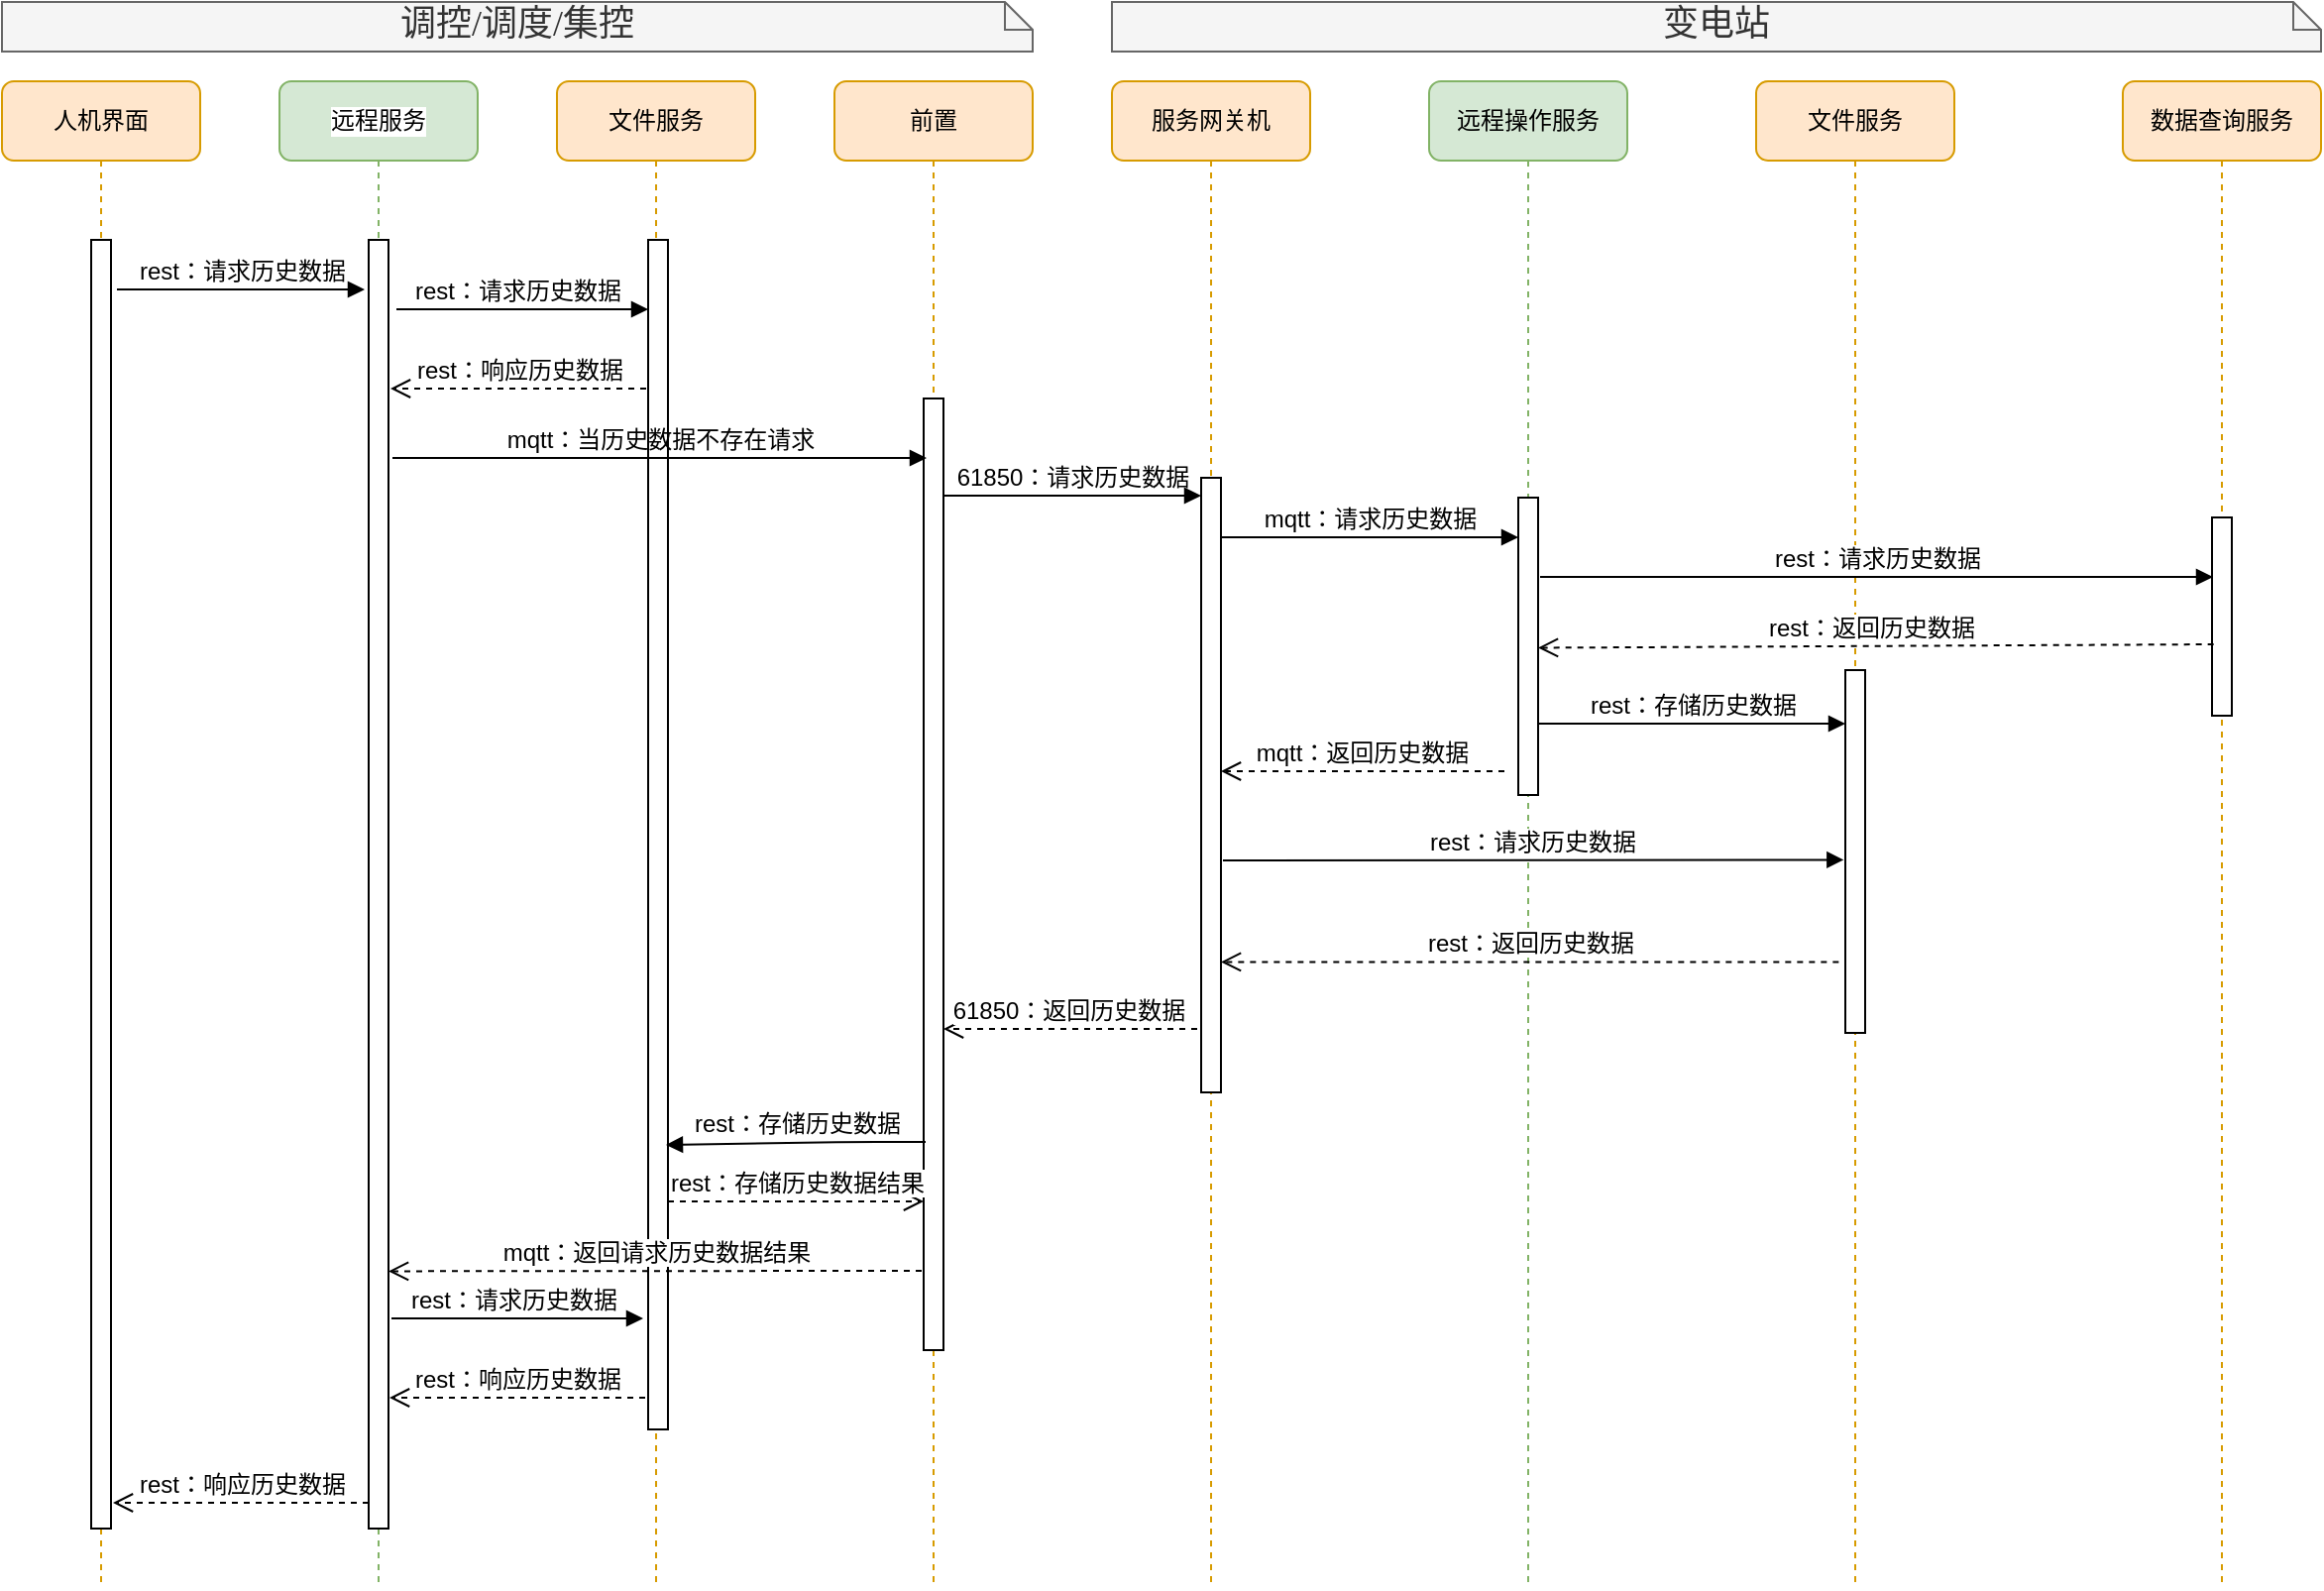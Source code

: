 <mxfile version="14.1.3" type="github" pages="3"><diagram name="历史数据调阅" id="13e1069c-82ec-6db2-03f1-153e76fe0fe0"><mxGraphModel dx="1634" dy="763" grid="0" gridSize="10" guides="1" tooltips="1" connect="1" arrows="1" fold="1" page="1" pageScale="1" pageWidth="1100" pageHeight="850" background="#ffffff" math="0" shadow="0"><root><mxCell id="0"/><mxCell id="1" parent="0"/><mxCell id="7baba1c4bc27f4b0-2" value="远程服务" style="shape=umlLifeline;perimeter=lifelinePerimeter;whiteSpace=wrap;html=1;container=1;collapsible=0;recursiveResize=0;outlineConnect=0;rounded=1;shadow=0;comic=0;labelBackgroundColor=#ffffff;strokeWidth=1;fontFamily=Verdana;fontSize=12;align=center;fillColor=#d5e8d4;strokeColor=#82b366;" parent="1" vertex="1"><mxGeometry x="680" y="60" width="100" height="760" as="geometry"/></mxCell><mxCell id="7baba1c4bc27f4b0-10" value="" style="html=1;points=[];perimeter=orthogonalPerimeter;rounded=0;shadow=0;comic=0;labelBackgroundColor=none;strokeWidth=1;fontFamily=Helvetica;fontSize=12;align=center;" parent="7baba1c4bc27f4b0-2" vertex="1"><mxGeometry x="45" y="80" width="10" height="650" as="geometry"/></mxCell><mxCell id="7baba1c4bc27f4b0-3" value="前置" style="shape=umlLifeline;perimeter=lifelinePerimeter;whiteSpace=wrap;html=1;container=1;collapsible=0;recursiveResize=0;outlineConnect=0;rounded=1;shadow=0;comic=0;labelBackgroundColor=none;strokeWidth=1;fontFamily=Verdana;fontSize=12;align=center;fillColor=#ffe6cc;strokeColor=#d79b00;" parent="1" vertex="1"><mxGeometry x="960" y="60" width="100" height="760" as="geometry"/></mxCell><mxCell id="7baba1c4bc27f4b0-13" value="" style="html=1;points=[];perimeter=orthogonalPerimeter;rounded=0;shadow=0;comic=0;labelBackgroundColor=none;strokeWidth=1;fontFamily=Helvetica;fontSize=12;align=center;" parent="7baba1c4bc27f4b0-3" vertex="1"><mxGeometry x="45" y="160" width="10" height="480" as="geometry"/></mxCell><mxCell id="7baba1c4bc27f4b0-4" value="服务网关机" style="shape=umlLifeline;perimeter=lifelinePerimeter;whiteSpace=wrap;html=1;container=1;collapsible=0;recursiveResize=0;outlineConnect=0;rounded=1;shadow=0;comic=0;labelBackgroundColor=none;strokeWidth=1;fontFamily=Verdana;fontSize=12;align=center;fillColor=#ffe6cc;strokeColor=#d79b00;" parent="1" vertex="1"><mxGeometry x="1100" y="60" width="100" height="760" as="geometry"/></mxCell><mxCell id="7baba1c4bc27f4b0-5" value="远程操作服务" style="shape=umlLifeline;perimeter=lifelinePerimeter;whiteSpace=wrap;html=1;container=1;collapsible=0;recursiveResize=0;outlineConnect=0;rounded=1;shadow=0;comic=0;labelBackgroundColor=none;strokeWidth=1;fontFamily=Verdana;fontSize=12;align=center;fillColor=#d5e8d4;strokeColor=#82b366;" parent="1" vertex="1"><mxGeometry x="1260" y="60" width="100" height="760" as="geometry"/></mxCell><mxCell id="OZsl4u9eeaH9CvWHgr1x-8" value="" style="html=1;points=[];perimeter=orthogonalPerimeter;rounded=0;shadow=0;comic=0;labelBackgroundColor=none;strokeWidth=1;fontFamily=Helvetica;fontSize=12;align=center;" vertex="1" parent="7baba1c4bc27f4b0-5"><mxGeometry x="45" y="210" width="10" height="150" as="geometry"/></mxCell><mxCell id="7baba1c4bc27f4b0-6" value="文件服务" style="shape=umlLifeline;perimeter=lifelinePerimeter;whiteSpace=wrap;html=1;container=1;collapsible=0;recursiveResize=0;outlineConnect=0;rounded=1;shadow=0;comic=0;labelBackgroundColor=none;strokeWidth=1;fontFamily=Verdana;fontSize=12;align=center;fillColor=#ffe6cc;strokeColor=#d79b00;" parent="1" vertex="1"><mxGeometry x="1425" y="60" width="100" height="760" as="geometry"/></mxCell><mxCell id="UsObMnspeFixytgGgT5c-1" value="" style="html=1;points=[];perimeter=orthogonalPerimeter;rounded=0;shadow=0;comic=0;labelBackgroundColor=none;strokeWidth=1;fontFamily=Helvetica;fontSize=12;align=center;" parent="7baba1c4bc27f4b0-6" vertex="1"><mxGeometry x="45" y="297" width="10" height="183" as="geometry"/></mxCell><mxCell id="7baba1c4bc27f4b0-8" value="人机界面" style="shape=umlLifeline;perimeter=lifelinePerimeter;whiteSpace=wrap;html=1;container=1;collapsible=0;recursiveResize=0;outlineConnect=0;rounded=1;shadow=0;comic=0;labelBackgroundColor=none;strokeWidth=1;fontFamily=Verdana;fontSize=12;align=center;fillColor=#ffe6cc;strokeColor=#d79b00;" parent="1" vertex="1"><mxGeometry x="540" y="60" width="100" height="760" as="geometry"/></mxCell><mxCell id="7baba1c4bc27f4b0-9" value="" style="html=1;points=[];perimeter=orthogonalPerimeter;rounded=0;shadow=0;comic=0;labelBackgroundColor=none;strokeWidth=1;fontFamily=Helvetica;fontSize=12;align=center;" parent="7baba1c4bc27f4b0-8" vertex="1"><mxGeometry x="45" y="80" width="10" height="650" as="geometry"/></mxCell><mxCell id="7baba1c4bc27f4b0-16" value="" style="html=1;points=[];perimeter=orthogonalPerimeter;rounded=0;shadow=0;comic=0;labelBackgroundColor=none;strokeWidth=1;fontFamily=Helvetica;fontSize=12;align=center;" parent="1" vertex="1"><mxGeometry x="1145" y="260" width="10" height="310" as="geometry"/></mxCell><mxCell id="7baba1c4bc27f4b0-17" value="61850：请求历史数据" style="html=1;verticalAlign=bottom;endArrow=block;labelBackgroundColor=none;fontFamily=Helvetica;fontSize=12;edgeStyle=elbowEdgeStyle;elbow=vertical;" parent="1" edge="1"><mxGeometry relative="1" as="geometry"><mxPoint x="1015" y="269" as="sourcePoint"/><Array as="points"><mxPoint x="1020" y="269"/></Array><mxPoint x="1145" y="269" as="targetPoint"/></mxGeometry></mxCell><mxCell id="7baba1c4bc27f4b0-11" value="rest：请求历史数据" style="html=1;verticalAlign=bottom;endArrow=block;entryX=0;entryY=0;labelBackgroundColor=none;fontFamily=Helvetica;fontSize=12;edgeStyle=elbowEdgeStyle;elbow=vertical;" parent="1" edge="1"><mxGeometry relative="1" as="geometry"><mxPoint x="598" y="165" as="sourcePoint"/><mxPoint x="723.0" y="165.0" as="targetPoint"/></mxGeometry></mxCell><mxCell id="7baba1c4bc27f4b0-40" value="&lt;div style=&quot;text-align: justify&quot;&gt;&lt;span&gt;&lt;font style=&quot;font-size: 18px&quot;&gt;调控/调度/集控&lt;/font&gt;&lt;/span&gt;&lt;/div&gt;" style="shape=note;whiteSpace=wrap;html=1;size=14;verticalAlign=top;align=center;spacingTop=-6;rounded=0;shadow=0;comic=0;labelBackgroundColor=none;strokeWidth=1;fontFamily=Verdana;fontSize=12;fillColor=#f5f5f5;strokeColor=#666666;fontColor=#333333;" parent="1" vertex="1"><mxGeometry x="540" y="20" width="520" height="25" as="geometry"/></mxCell><mxCell id="7baba1c4bc27f4b0-43" value="&lt;font style=&quot;font-size: 18px&quot;&gt;变电站&lt;/font&gt;" style="shape=note;whiteSpace=wrap;html=1;size=14;verticalAlign=top;align=center;spacingTop=-6;rounded=0;shadow=0;comic=0;labelBackgroundColor=none;strokeWidth=1;fontFamily=Verdana;fontSize=12;fillColor=#f5f5f5;strokeColor=#666666;fontColor=#333333;" parent="1" vertex="1"><mxGeometry x="1100" y="20" width="610" height="25" as="geometry"/></mxCell><mxCell id="UsObMnspeFixytgGgT5c-17" value="mqtt：请求历史数据" style="html=1;verticalAlign=bottom;endArrow=block;fontFamily=Helvetica;fontSize=12;" parent="1" edge="1"><mxGeometry width="80" relative="1" as="geometry"><mxPoint x="1155" y="290" as="sourcePoint"/><mxPoint x="1305" y="290.0" as="targetPoint"/></mxGeometry></mxCell><mxCell id="UsObMnspeFixytgGgT5c-20" value="rest：返回历史数据" style="html=1;verticalAlign=bottom;endArrow=open;dashed=1;endSize=8;fontFamily=Helvetica;exitX=-0.333;exitY=0.881;exitDx=0;exitDy=0;exitPerimeter=0;fontSize=12;" parent="1" edge="1"><mxGeometry relative="1" as="geometry"><mxPoint x="1466.67" y="504.223" as="sourcePoint"/><mxPoint x="1155" y="504.223" as="targetPoint"/></mxGeometry></mxCell><mxCell id="UsObMnspeFixytgGgT5c-24" value="文件服务" style="shape=umlLifeline;perimeter=lifelinePerimeter;whiteSpace=wrap;html=1;container=1;collapsible=0;recursiveResize=0;outlineConnect=0;rounded=1;shadow=0;comic=0;labelBackgroundColor=none;strokeWidth=1;fontFamily=Verdana;fontSize=12;align=center;fillColor=#ffe6cc;strokeColor=#d79b00;" parent="1" vertex="1"><mxGeometry x="820" y="60" width="100" height="760" as="geometry"/></mxCell><mxCell id="UsObMnspeFixytgGgT5c-25" value="" style="html=1;points=[];perimeter=orthogonalPerimeter;rounded=0;shadow=0;comic=0;labelBackgroundColor=none;strokeWidth=1;fontFamily=Helvetica;fontSize=12;align=center;" parent="UsObMnspeFixytgGgT5c-24" vertex="1"><mxGeometry x="46" y="80" width="10" height="600" as="geometry"/></mxCell><mxCell id="UsObMnspeFixytgGgT5c-32" value="rest：存储历史数据" style="html=1;verticalAlign=bottom;endArrow=block;fontFamily=Helvetica;entryX=0.9;entryY=0.287;entryDx=0;entryDy=0;entryPerimeter=0;fontSize=12;" parent="UsObMnspeFixytgGgT5c-24" edge="1"><mxGeometry width="80" relative="1" as="geometry"><mxPoint x="186" y="535" as="sourcePoint"/><mxPoint x="55.0" y="536.48" as="targetPoint"/><Array as="points"><mxPoint x="151" y="535"/></Array></mxGeometry></mxCell><mxCell id="UsObMnspeFixytgGgT5c-33" value="rest：存储历史数据结果" style="html=1;verticalAlign=bottom;endArrow=open;dashed=1;endSize=8;fontFamily=Helvetica;entryX=-0.1;entryY=0.2;entryDx=0;entryDy=0;entryPerimeter=0;fontSize=12;" parent="UsObMnspeFixytgGgT5c-24" edge="1"><mxGeometry relative="1" as="geometry"><mxPoint x="56" y="565" as="sourcePoint"/><mxPoint x="185" y="565" as="targetPoint"/></mxGeometry></mxCell><mxCell id="UsObMnspeFixytgGgT5c-34" value="rest：响应历史数据" style="html=1;verticalAlign=bottom;endArrow=open;dashed=1;endSize=8;fontFamily=Helvetica;entryX=-0.1;entryY=0.2;entryDx=0;entryDy=0;entryPerimeter=0;fontSize=12;" parent="1" edge="1"><mxGeometry relative="1" as="geometry"><mxPoint x="865" y="215" as="sourcePoint"/><mxPoint x="736" y="215" as="targetPoint"/></mxGeometry></mxCell><mxCell id="UsObMnspeFixytgGgT5c-35" value="mqtt：返回请求历史数据结果" style="html=1;verticalAlign=bottom;endArrow=open;dashed=1;endSize=8;fontFamily=Helvetica;exitX=-0.1;exitY=1;exitDx=0;exitDy=0;exitPerimeter=0;entryX=1;entryY=0.81;entryDx=0;entryDy=0;entryPerimeter=0;fontSize=12;" parent="1" edge="1"><mxGeometry relative="1" as="geometry"><mxPoint x="1004" y="660" as="sourcePoint"/><mxPoint x="735" y="660.2" as="targetPoint"/></mxGeometry></mxCell><mxCell id="UsObMnspeFixytgGgT5c-39" value="rest：响应历史数据" style="html=1;verticalAlign=bottom;endArrow=open;dashed=1;endSize=8;fontFamily=Helvetica;entryX=1.1;entryY=0.98;entryDx=0;entryDy=0;entryPerimeter=0;fontSize=12;" parent="1" source="7baba1c4bc27f4b0-10" target="7baba1c4bc27f4b0-9" edge="1"><mxGeometry relative="1" as="geometry"><mxPoint x="700" y="210" as="sourcePoint"/><mxPoint x="620" y="210" as="targetPoint"/></mxGeometry></mxCell><mxCell id="UsObMnspeFixytgGgT5c-26" value="rest：请求历史数据" style="html=1;verticalAlign=bottom;endArrow=block;fontFamily=Helvetica;exitX=1.3;exitY=0.25;exitDx=0;exitDy=0;exitPerimeter=0;fontSize=12;" parent="1" edge="1"><mxGeometry x="-0.039" width="80" relative="1" as="geometry"><mxPoint x="739" y="175" as="sourcePoint"/><mxPoint x="866" y="175" as="targetPoint"/><mxPoint as="offset"/></mxGeometry></mxCell><mxCell id="OZsl4u9eeaH9CvWHgr1x-1" value="数据查询服务" style="shape=umlLifeline;perimeter=lifelinePerimeter;whiteSpace=wrap;html=1;container=1;collapsible=0;recursiveResize=0;outlineConnect=0;rounded=1;shadow=0;comic=0;labelBackgroundColor=none;strokeWidth=1;fontFamily=Verdana;fontSize=12;align=center;fillColor=#ffe6cc;strokeColor=#d79b00;" vertex="1" parent="1"><mxGeometry x="1610" y="60" width="100" height="760" as="geometry"/></mxCell><mxCell id="OZsl4u9eeaH9CvWHgr1x-2" value="" style="html=1;points=[];perimeter=orthogonalPerimeter;rounded=0;shadow=0;comic=0;labelBackgroundColor=none;strokeWidth=1;fontFamily=Helvetica;fontSize=12;align=center;" vertex="1" parent="OZsl4u9eeaH9CvWHgr1x-1"><mxGeometry x="45" y="220" width="10" height="100" as="geometry"/></mxCell><mxCell id="OZsl4u9eeaH9CvWHgr1x-7" value="rest：请求历史数据" style="html=1;verticalAlign=bottom;endArrow=block;fontFamily=Helvetica;fontSize=12;" edge="1" parent="1"><mxGeometry width="80" relative="1" as="geometry"><mxPoint x="1316" y="310" as="sourcePoint"/><mxPoint x="1655.5" y="310" as="targetPoint"/></mxGeometry></mxCell><mxCell id="OZsl4u9eeaH9CvWHgr1x-9" value="rest：返回历史数据" style="html=1;verticalAlign=bottom;endArrow=open;dashed=1;endSize=8;fontFamily=Helvetica;entryX=1;entryY=0.262;entryDx=0;entryDy=0;entryPerimeter=0;exitX=0.083;exitY=0.347;exitDx=0;exitDy=0;exitPerimeter=0;fontSize=12;" edge="1" parent="1"><mxGeometry x="0.016" relative="1" as="geometry"><mxPoint x="1655.83" y="343.99" as="sourcePoint"/><mxPoint x="1315" y="345.74" as="targetPoint"/><mxPoint as="offset"/></mxGeometry></mxCell><mxCell id="OZsl4u9eeaH9CvWHgr1x-11" value="61850：返回历史数据" style="html=1;verticalAlign=bottom;endArrow=open;dashed=1;endSize=8;fontFamily=Helvetica;entryX=1.2;entryY=0.9;entryDx=0;entryDy=0;entryPerimeter=0;fontSize=12;" edge="1" parent="1"><mxGeometry x="0.016" relative="1" as="geometry"><mxPoint x="1143" y="538" as="sourcePoint"/><mxPoint x="1015.0" y="538" as="targetPoint"/><mxPoint as="offset"/></mxGeometry></mxCell><mxCell id="OZsl4u9eeaH9CvWHgr1x-12" value="mqtt：返回历史数据" style="html=1;verticalAlign=bottom;endArrow=open;dashed=1;endSize=8;fontFamily=Helvetica;entryX=1.2;entryY=0.9;entryDx=0;entryDy=0;entryPerimeter=0;fontSize=12;" edge="1" parent="1"><mxGeometry x="0.016" relative="1" as="geometry"><mxPoint x="1298" y="408" as="sourcePoint"/><mxPoint x="1155.0" y="408" as="targetPoint"/><mxPoint as="offset"/></mxGeometry></mxCell><mxCell id="OZsl4u9eeaH9CvWHgr1x-13" value="rest：请求历史数据" style="html=1;verticalAlign=bottom;endArrow=block;fontFamily=Helvetica;entryX=-0.083;entryY=0.512;entryDx=0;entryDy=0;entryPerimeter=0;fontSize=12;" edge="1" parent="1"><mxGeometry width="80" relative="1" as="geometry"><mxPoint x="1156" y="453" as="sourcePoint"/><mxPoint x="1469.17" y="452.696" as="targetPoint"/><mxPoint as="offset"/></mxGeometry></mxCell><mxCell id="OZsl4u9eeaH9CvWHgr1x-16" value="mqtt：当历史数据不存在请求" style="html=1;verticalAlign=bottom;endArrow=block;labelBackgroundColor=none;fontFamily=Helvetica;fontSize=12;edgeStyle=elbowEdgeStyle;elbow=vertical;" edge="1" parent="1"><mxGeometry x="0.003" relative="1" as="geometry"><mxPoint x="737" y="250" as="sourcePoint"/><mxPoint x="1006.5" y="250" as="targetPoint"/><Array as="points"><mxPoint x="917" y="250"/><mxPoint x="757" y="300"/><mxPoint x="747" y="300"/></Array><mxPoint as="offset"/></mxGeometry></mxCell><mxCell id="OZsl4u9eeaH9CvWHgr1x-19" value="rest：请求历史数据" style="html=1;verticalAlign=bottom;endArrow=block;fontFamily=Helvetica;exitX=1.3;exitY=0.25;exitDx=0;exitDy=0;exitPerimeter=0;fontSize=12;" edge="1" parent="1"><mxGeometry x="-0.039" width="80" relative="1" as="geometry"><mxPoint x="736.5" y="684" as="sourcePoint"/><mxPoint x="863.5" y="684" as="targetPoint"/><mxPoint as="offset"/></mxGeometry></mxCell><mxCell id="OZsl4u9eeaH9CvWHgr1x-20" value="rest：响应历史数据" style="html=1;verticalAlign=bottom;endArrow=open;dashed=1;endSize=8;fontFamily=Helvetica;entryX=-0.1;entryY=0.2;entryDx=0;entryDy=0;entryPerimeter=0;fontSize=12;" edge="1" parent="1"><mxGeometry x="0.008" relative="1" as="geometry"><mxPoint x="864.5" y="724.0" as="sourcePoint"/><mxPoint x="735.5" y="724.0" as="targetPoint"/><mxPoint as="offset"/></mxGeometry></mxCell><mxCell id="OZsl4u9eeaH9CvWHgr1x-21" value="rest：存储历史数据" style="html=1;verticalAlign=bottom;endArrow=block;fontFamily=Helvetica;fontSize=12;" edge="1" parent="1"><mxGeometry width="80" relative="1" as="geometry"><mxPoint x="1315" y="384" as="sourcePoint"/><mxPoint x="1470" y="384.0" as="targetPoint"/></mxGeometry></mxCell></root></mxGraphModel></diagram><diagram id="lMLiHJ14xjBYSUhT6wy1" name="实时数据调阅"><mxGraphModel dx="1634" dy="763" grid="0" gridSize="10" guides="1" tooltips="1" connect="1" arrows="1" fold="1" page="1" pageScale="1" pageWidth="827" pageHeight="1169" math="0" shadow="0"><root><mxCell id="qg0TJCGyIy5hIfoVMsbQ-0"/><mxCell id="qg0TJCGyIy5hIfoVMsbQ-1" parent="qg0TJCGyIy5hIfoVMsbQ-0"/><mxCell id="XKAqjFH1zuQYebgFYhON-0" value="远程服务" style="shape=umlLifeline;perimeter=lifelinePerimeter;whiteSpace=wrap;html=1;container=1;collapsible=0;recursiveResize=0;outlineConnect=0;rounded=1;shadow=0;comic=0;labelBackgroundColor=#ffffff;strokeWidth=1;fontFamily=Verdana;fontSize=12;align=center;fillColor=#d5e8d4;strokeColor=#82b366;" vertex="1" parent="qg0TJCGyIy5hIfoVMsbQ-1"><mxGeometry x="510" y="225" width="100" height="760" as="geometry"/></mxCell><mxCell id="XKAqjFH1zuQYebgFYhON-1" value="" style="html=1;points=[];perimeter=orthogonalPerimeter;rounded=0;shadow=0;comic=0;labelBackgroundColor=none;strokeWidth=1;fontFamily=Verdana;fontSize=12;align=center;" vertex="1" parent="XKAqjFH1zuQYebgFYhON-0"><mxGeometry x="45" y="90" width="10" height="520" as="geometry"/></mxCell><mxCell id="XKAqjFH1zuQYebgFYhON-2" value="前置" style="shape=umlLifeline;perimeter=lifelinePerimeter;whiteSpace=wrap;html=1;container=1;collapsible=0;recursiveResize=0;outlineConnect=0;rounded=1;shadow=0;comic=0;labelBackgroundColor=none;strokeWidth=1;fontFamily=Verdana;fontSize=12;align=center;fillColor=#ffe6cc;strokeColor=#d79b00;" vertex="1" parent="qg0TJCGyIy5hIfoVMsbQ-1"><mxGeometry x="660" y="225" width="100" height="760" as="geometry"/></mxCell><mxCell id="XKAqjFH1zuQYebgFYhON-3" value="" style="html=1;points=[];perimeter=orthogonalPerimeter;rounded=0;shadow=0;comic=0;labelBackgroundColor=none;strokeWidth=1;fontFamily=Helvetica;fontSize=12;align=center;" vertex="1" parent="XKAqjFH1zuQYebgFYhON-2"><mxGeometry x="45" y="100" width="10" height="450" as="geometry"/></mxCell><mxCell id="XKAqjFH1zuQYebgFYhON-4" value="服务网关机" style="shape=umlLifeline;perimeter=lifelinePerimeter;whiteSpace=wrap;html=1;container=1;collapsible=0;recursiveResize=0;outlineConnect=0;rounded=1;shadow=0;comic=0;labelBackgroundColor=none;strokeWidth=1;fontFamily=Verdana;fontSize=12;align=center;fillColor=#ffe6cc;strokeColor=#d79b00;" vertex="1" parent="qg0TJCGyIy5hIfoVMsbQ-1"><mxGeometry x="930" y="225" width="100" height="760" as="geometry"/></mxCell><mxCell id="XKAqjFH1zuQYebgFYhON-5" value="远程操作服务" style="shape=umlLifeline;perimeter=lifelinePerimeter;whiteSpace=wrap;html=1;container=1;collapsible=0;recursiveResize=0;outlineConnect=0;rounded=1;shadow=0;comic=0;labelBackgroundColor=none;strokeWidth=1;fontFamily=Verdana;fontSize=12;align=center;fillColor=#d5e8d4;strokeColor=#82b366;" vertex="1" parent="qg0TJCGyIy5hIfoVMsbQ-1"><mxGeometry x="1080" y="225" width="100" height="760" as="geometry"/></mxCell><mxCell id="XKAqjFH1zuQYebgFYhON-6" value="" style="html=1;points=[];perimeter=orthogonalPerimeter;rounded=0;shadow=0;comic=0;labelBackgroundColor=none;strokeWidth=1;fontFamily=Helvetica;fontSize=12;align=center;" vertex="1" parent="XKAqjFH1zuQYebgFYhON-5"><mxGeometry x="45" y="195" width="10" height="180" as="geometry"/></mxCell><mxCell id="XKAqjFH1zuQYebgFYhON-9" value="人机界面" style="shape=umlLifeline;perimeter=lifelinePerimeter;whiteSpace=wrap;html=1;container=1;collapsible=0;recursiveResize=0;outlineConnect=0;rounded=1;shadow=0;comic=0;labelBackgroundColor=none;strokeWidth=1;fontFamily=Verdana;fontSize=12;align=center;fillColor=#ffe6cc;strokeColor=#d79b00;" vertex="1" parent="qg0TJCGyIy5hIfoVMsbQ-1"><mxGeometry x="370" y="225" width="100" height="760" as="geometry"/></mxCell><mxCell id="XKAqjFH1zuQYebgFYhON-10" value="" style="html=1;points=[];perimeter=orthogonalPerimeter;rounded=0;shadow=0;comic=0;labelBackgroundColor=none;strokeWidth=1;fontFamily=Verdana;fontSize=12;align=center;" vertex="1" parent="XKAqjFH1zuQYebgFYhON-9"><mxGeometry x="45" y="80" width="10" height="560" as="geometry"/></mxCell><mxCell id="XKAqjFH1zuQYebgFYhON-11" value="" style="html=1;points=[];perimeter=orthogonalPerimeter;rounded=0;shadow=0;comic=0;labelBackgroundColor=none;strokeWidth=1;fontFamily=Helvetica;fontSize=12;align=center;" vertex="1" parent="qg0TJCGyIy5hIfoVMsbQ-1"><mxGeometry x="975" y="395" width="10" height="270" as="geometry"/></mxCell><mxCell id="XKAqjFH1zuQYebgFYhON-12" value="61850：请求实时数据" style="html=1;verticalAlign=bottom;endArrow=block;labelBackgroundColor=none;fontFamily=Helvetica;fontSize=12;edgeStyle=elbowEdgeStyle;elbow=vertical;" edge="1" parent="qg0TJCGyIy5hIfoVMsbQ-1"><mxGeometry x="0.35" relative="1" as="geometry"><mxPoint x="845" y="434" as="sourcePoint"/><Array as="points"><mxPoint x="710" y="434"/></Array><mxPoint x="975" y="434" as="targetPoint"/><mxPoint as="offset"/></mxGeometry></mxCell><mxCell id="XKAqjFH1zuQYebgFYhON-13" value="rest：请求实时数据" style="html=1;verticalAlign=bottom;endArrow=block;entryX=0;entryY=0;labelBackgroundColor=none;fontFamily=Helvetica;fontSize=12;edgeStyle=elbowEdgeStyle;elbow=vertical;" edge="1" parent="qg0TJCGyIy5hIfoVMsbQ-1"><mxGeometry relative="1" as="geometry"><mxPoint x="428" y="356" as="sourcePoint"/><mxPoint x="553.0" y="356.0" as="targetPoint"/></mxGeometry></mxCell><mxCell id="XKAqjFH1zuQYebgFYhON-14" value="&lt;div style=&quot;text-align: justify&quot;&gt;&lt;span&gt;&lt;font style=&quot;font-size: 18px&quot;&gt;调控/调度/集控&lt;/font&gt;&lt;/span&gt;&lt;/div&gt;" style="shape=note;whiteSpace=wrap;html=1;size=14;verticalAlign=top;align=center;spacingTop=-6;rounded=0;shadow=0;comic=0;labelBackgroundColor=none;strokeWidth=1;fontFamily=Verdana;fontSize=12;fillColor=#f5f5f5;strokeColor=#666666;fontColor=#333333;" vertex="1" parent="qg0TJCGyIy5hIfoVMsbQ-1"><mxGeometry x="370" y="185" width="390" height="25" as="geometry"/></mxCell><mxCell id="XKAqjFH1zuQYebgFYhON-15" value="&lt;font style=&quot;font-size: 18px&quot;&gt;变电站&lt;/font&gt;" style="shape=note;whiteSpace=wrap;html=1;size=14;verticalAlign=top;align=center;spacingTop=-6;rounded=0;shadow=0;comic=0;labelBackgroundColor=none;strokeWidth=1;fontFamily=Verdana;fontSize=12;fillColor=#f5f5f5;strokeColor=#666666;fontColor=#333333;" vertex="1" parent="qg0TJCGyIy5hIfoVMsbQ-1"><mxGeometry x="930" y="185" width="400" height="25" as="geometry"/></mxCell><mxCell id="XKAqjFH1zuQYebgFYhON-16" value="mqtt：请求实时数据" style="html=1;verticalAlign=bottom;endArrow=block;fontFamily=Helvetica;fontSize=12;" edge="1" parent="qg0TJCGyIy5hIfoVMsbQ-1"><mxGeometry width="80" relative="1" as="geometry"><mxPoint x="985" y="455" as="sourcePoint"/><mxPoint x="1120" y="455" as="targetPoint"/></mxGeometry></mxCell><mxCell id="XKAqjFH1zuQYebgFYhON-23" value="mqtt：返回实时数据" style="html=1;verticalAlign=bottom;endArrow=open;dashed=1;endSize=8;fontFamily=Helvetica;entryX=1;entryY=0.81;entryDx=0;entryDy=0;entryPerimeter=0;fontSize=12;" edge="1" parent="qg0TJCGyIy5hIfoVMsbQ-1"><mxGeometry relative="1" as="geometry"><mxPoint x="700" y="627" as="sourcePoint"/><mxPoint x="565" y="627.2" as="targetPoint"/></mxGeometry></mxCell><mxCell id="XKAqjFH1zuQYebgFYhON-24" value="rest：响应实时数据" style="html=1;verticalAlign=bottom;endArrow=open;dashed=1;endSize=8;fontFamily=Helvetica;fontSize=12;" edge="1" parent="qg0TJCGyIy5hIfoVMsbQ-1"><mxGeometry relative="1" as="geometry"><mxPoint x="555" y="653" as="sourcePoint"/><mxPoint x="430" y="653" as="targetPoint"/></mxGeometry></mxCell><mxCell id="XKAqjFH1zuQYebgFYhON-26" value="数据查询服务" style="shape=umlLifeline;perimeter=lifelinePerimeter;whiteSpace=wrap;html=1;container=1;collapsible=0;recursiveResize=0;outlineConnect=0;rounded=1;shadow=0;comic=0;labelBackgroundColor=none;strokeWidth=1;fontFamily=Verdana;fontSize=12;align=center;fillColor=#ffe6cc;strokeColor=#d79b00;" vertex="1" parent="qg0TJCGyIy5hIfoVMsbQ-1"><mxGeometry x="1230" y="225" width="100" height="760" as="geometry"/></mxCell><mxCell id="XKAqjFH1zuQYebgFYhON-27" value="" style="html=1;points=[];perimeter=orthogonalPerimeter;rounded=0;shadow=0;comic=0;labelBackgroundColor=none;strokeWidth=1;fontFamily=Helvetica;fontSize=12;align=center;" vertex="1" parent="XKAqjFH1zuQYebgFYhON-26"><mxGeometry x="45" y="230" width="10" height="110" as="geometry"/></mxCell><mxCell id="XKAqjFH1zuQYebgFYhON-28" value="rest：请求实时数据" style="html=1;verticalAlign=bottom;endArrow=block;fontFamily=Helvetica;fontSize=12;" edge="1" parent="qg0TJCGyIy5hIfoVMsbQ-1"><mxGeometry width="80" relative="1" as="geometry"><mxPoint x="1140" y="475" as="sourcePoint"/><mxPoint x="1270" y="475" as="targetPoint"/></mxGeometry></mxCell><mxCell id="XKAqjFH1zuQYebgFYhON-29" value="rest：返回实时数据" style="html=1;verticalAlign=bottom;endArrow=open;dashed=1;endSize=8;fontFamily=Helvetica;entryX=1;entryY=0.262;entryDx=0;entryDy=0;entryPerimeter=0;fontSize=12;" edge="1" parent="qg0TJCGyIy5hIfoVMsbQ-1"><mxGeometry x="0.016" relative="1" as="geometry"><mxPoint x="1270" y="547" as="sourcePoint"/><mxPoint x="1140" y="546.75" as="targetPoint"/><mxPoint as="offset"/></mxGeometry></mxCell><mxCell id="XKAqjFH1zuQYebgFYhON-30" value="61850：返回实时数据" style="html=1;verticalAlign=bottom;endArrow=open;dashed=1;endSize=8;fontFamily=Helvetica;fontSize=12;" edge="1" parent="qg0TJCGyIy5hIfoVMsbQ-1"><mxGeometry x="0.016" relative="1" as="geometry"><mxPoint x="973" y="601" as="sourcePoint"/><mxPoint x="720" y="601" as="targetPoint"/><mxPoint as="offset"/></mxGeometry></mxCell><mxCell id="XKAqjFH1zuQYebgFYhON-31" value="mqtt：返回实时数据" style="html=1;verticalAlign=bottom;endArrow=open;dashed=1;endSize=8;fontFamily=Helvetica;entryX=1.2;entryY=0.9;entryDx=0;entryDy=0;entryPerimeter=0;fontSize=12;" edge="1" parent="qg0TJCGyIy5hIfoVMsbQ-1"><mxGeometry x="0.016" relative="1" as="geometry"><mxPoint x="1120" y="573" as="sourcePoint"/><mxPoint x="985" y="573" as="targetPoint"/><mxPoint as="offset"/></mxGeometry></mxCell><mxCell id="XKAqjFH1zuQYebgFYhON-33" value="mqtt：请求实时数据" style="html=1;verticalAlign=bottom;endArrow=block;labelBackgroundColor=none;fontFamily=Helvetica;fontSize=12;edgeStyle=elbowEdgeStyle;elbow=vertical;" edge="1" parent="qg0TJCGyIy5hIfoVMsbQ-1"><mxGeometry x="0.003" relative="1" as="geometry"><mxPoint x="565" y="405" as="sourcePoint"/><mxPoint x="705" y="405" as="targetPoint"/><Array as="points"><mxPoint x="625" y="405"/><mxPoint x="465" y="455"/><mxPoint x="455" y="455"/></Array><mxPoint as="offset"/></mxGeometry></mxCell></root></mxGraphModel></diagram><diagram id="9J9Df5OVKFYTZpi1uOK0" name="文件调阅"><mxGraphModel dx="1634" dy="763" grid="0" gridSize="10" guides="1" tooltips="1" connect="1" arrows="1" fold="1" page="1" pageScale="1" pageWidth="827" pageHeight="1169" math="0" shadow="0"><root><mxCell id="tbjyTwk7MNVPmW3UWlRG-0"/><mxCell id="tbjyTwk7MNVPmW3UWlRG-1" parent="tbjyTwk7MNVPmW3UWlRG-0"/><mxCell id="VZKnTXv_0KGTMOll4MMl-0" value="远程服务" style="shape=umlLifeline;perimeter=lifelinePerimeter;whiteSpace=wrap;html=1;container=1;collapsible=0;recursiveResize=0;outlineConnect=0;rounded=1;shadow=0;comic=0;labelBackgroundColor=#ffffff;strokeWidth=1;fontFamily=Verdana;fontSize=12;align=center;fillColor=#d5e8d4;strokeColor=#82b366;" vertex="1" parent="tbjyTwk7MNVPmW3UWlRG-1"><mxGeometry x="730" y="200" width="100" height="760" as="geometry"/></mxCell><mxCell id="VZKnTXv_0KGTMOll4MMl-1" value="" style="html=1;points=[];perimeter=orthogonalPerimeter;rounded=0;shadow=0;comic=0;labelBackgroundColor=none;strokeWidth=1;fontFamily=Helvetica;fontSize=12;align=center;" vertex="1" parent="VZKnTXv_0KGTMOll4MMl-0"><mxGeometry x="45" y="80" width="10" height="650" as="geometry"/></mxCell><mxCell id="VZKnTXv_0KGTMOll4MMl-2" value="前置" style="shape=umlLifeline;perimeter=lifelinePerimeter;whiteSpace=wrap;html=1;container=1;collapsible=0;recursiveResize=0;outlineConnect=0;rounded=1;shadow=0;comic=0;labelBackgroundColor=none;strokeWidth=1;fontFamily=Verdana;fontSize=12;align=center;fillColor=#ffe6cc;strokeColor=#d79b00;" vertex="1" parent="tbjyTwk7MNVPmW3UWlRG-1"><mxGeometry x="1010" y="200" width="100" height="760" as="geometry"/></mxCell><mxCell id="VZKnTXv_0KGTMOll4MMl-3" value="" style="html=1;points=[];perimeter=orthogonalPerimeter;rounded=0;shadow=0;comic=0;labelBackgroundColor=none;strokeWidth=1;fontFamily=Helvetica;fontSize=12;align=center;" vertex="1" parent="VZKnTXv_0KGTMOll4MMl-2"><mxGeometry x="45" y="160" width="10" height="480" as="geometry"/></mxCell><mxCell id="VZKnTXv_0KGTMOll4MMl-4" value="服务网关机" style="shape=umlLifeline;perimeter=lifelinePerimeter;whiteSpace=wrap;html=1;container=1;collapsible=0;recursiveResize=0;outlineConnect=0;rounded=1;shadow=0;comic=0;labelBackgroundColor=none;strokeWidth=1;fontFamily=Verdana;fontSize=12;align=center;fillColor=#ffe6cc;strokeColor=#d79b00;" vertex="1" parent="tbjyTwk7MNVPmW3UWlRG-1"><mxGeometry x="1150" y="200" width="100" height="760" as="geometry"/></mxCell><mxCell id="VZKnTXv_0KGTMOll4MMl-5" value="远程操作服务" style="shape=umlLifeline;perimeter=lifelinePerimeter;whiteSpace=wrap;html=1;container=1;collapsible=0;recursiveResize=0;outlineConnect=0;rounded=1;shadow=0;comic=0;labelBackgroundColor=none;strokeWidth=1;fontFamily=Verdana;fontSize=12;align=center;fillColor=#d5e8d4;strokeColor=#82b366;" vertex="1" parent="tbjyTwk7MNVPmW3UWlRG-1"><mxGeometry x="1310" y="200" width="100" height="760" as="geometry"/></mxCell><mxCell id="VZKnTXv_0KGTMOll4MMl-6" value="" style="html=1;points=[];perimeter=orthogonalPerimeter;rounded=0;shadow=0;comic=0;labelBackgroundColor=none;strokeWidth=1;fontFamily=Helvetica;fontSize=12;align=center;" vertex="1" parent="VZKnTXv_0KGTMOll4MMl-5"><mxGeometry x="45" y="210" width="10" height="150" as="geometry"/></mxCell><mxCell id="VZKnTXv_0KGTMOll4MMl-7" value="文件服务" style="shape=umlLifeline;perimeter=lifelinePerimeter;whiteSpace=wrap;html=1;container=1;collapsible=0;recursiveResize=0;outlineConnect=0;rounded=1;shadow=0;comic=0;labelBackgroundColor=none;strokeWidth=1;fontFamily=Verdana;fontSize=12;align=center;fillColor=#ffe6cc;strokeColor=#d79b00;" vertex="1" parent="tbjyTwk7MNVPmW3UWlRG-1"><mxGeometry x="1475" y="200" width="100" height="760" as="geometry"/></mxCell><mxCell id="VZKnTXv_0KGTMOll4MMl-8" value="" style="html=1;points=[];perimeter=orthogonalPerimeter;rounded=0;shadow=0;comic=0;labelBackgroundColor=none;strokeWidth=1;fontFamily=Helvetica;fontSize=12;align=center;" vertex="1" parent="VZKnTXv_0KGTMOll4MMl-7"><mxGeometry x="45" y="210" width="10" height="270" as="geometry"/></mxCell><mxCell id="VZKnTXv_0KGTMOll4MMl-9" value="人机界面" style="shape=umlLifeline;perimeter=lifelinePerimeter;whiteSpace=wrap;html=1;container=1;collapsible=0;recursiveResize=0;outlineConnect=0;rounded=1;shadow=0;comic=0;labelBackgroundColor=none;strokeWidth=1;fontFamily=Verdana;fontSize=12;align=center;fillColor=#ffe6cc;strokeColor=#d79b00;" vertex="1" parent="tbjyTwk7MNVPmW3UWlRG-1"><mxGeometry x="590" y="200" width="100" height="760" as="geometry"/></mxCell><mxCell id="VZKnTXv_0KGTMOll4MMl-10" value="" style="html=1;points=[];perimeter=orthogonalPerimeter;rounded=0;shadow=0;comic=0;labelBackgroundColor=none;strokeWidth=1;fontFamily=Helvetica;fontSize=12;align=center;" vertex="1" parent="VZKnTXv_0KGTMOll4MMl-9"><mxGeometry x="45" y="80" width="10" height="650" as="geometry"/></mxCell><mxCell id="VZKnTXv_0KGTMOll4MMl-11" value="" style="html=1;points=[];perimeter=orthogonalPerimeter;rounded=0;shadow=0;comic=0;labelBackgroundColor=none;strokeWidth=1;fontFamily=Helvetica;fontSize=12;align=center;" vertex="1" parent="tbjyTwk7MNVPmW3UWlRG-1"><mxGeometry x="1195" y="400" width="10" height="310" as="geometry"/></mxCell><mxCell id="VZKnTXv_0KGTMOll4MMl-12" value="61850：请求文件" style="html=1;verticalAlign=bottom;endArrow=block;labelBackgroundColor=none;fontFamily=Helvetica;fontSize=12;edgeStyle=elbowEdgeStyle;elbow=vertical;" edge="1" parent="tbjyTwk7MNVPmW3UWlRG-1"><mxGeometry relative="1" as="geometry"><mxPoint x="1065" y="409" as="sourcePoint"/><Array as="points"><mxPoint x="1070" y="409"/></Array><mxPoint x="1195" y="409" as="targetPoint"/></mxGeometry></mxCell><mxCell id="VZKnTXv_0KGTMOll4MMl-13" value="rest：请求文件" style="html=1;verticalAlign=bottom;endArrow=block;entryX=0;entryY=0;labelBackgroundColor=none;fontFamily=Helvetica;fontSize=12;edgeStyle=elbowEdgeStyle;elbow=vertical;" edge="1" parent="tbjyTwk7MNVPmW3UWlRG-1"><mxGeometry relative="1" as="geometry"><mxPoint x="648" y="305" as="sourcePoint"/><mxPoint x="773" y="305.0" as="targetPoint"/></mxGeometry></mxCell><mxCell id="VZKnTXv_0KGTMOll4MMl-14" value="&lt;div style=&quot;text-align: justify&quot;&gt;&lt;span&gt;&lt;font style=&quot;font-size: 18px&quot;&gt;调控/调度/集控&lt;/font&gt;&lt;/span&gt;&lt;/div&gt;" style="shape=note;whiteSpace=wrap;html=1;size=14;verticalAlign=top;align=center;spacingTop=-6;rounded=0;shadow=0;comic=0;labelBackgroundColor=none;strokeWidth=1;fontFamily=Verdana;fontSize=12;fillColor=#f5f5f5;strokeColor=#666666;fontColor=#333333;" vertex="1" parent="tbjyTwk7MNVPmW3UWlRG-1"><mxGeometry x="590" y="160" width="520" height="25" as="geometry"/></mxCell><mxCell id="VZKnTXv_0KGTMOll4MMl-15" value="&lt;font style=&quot;font-size: 18px&quot;&gt;变电站&lt;/font&gt;" style="shape=note;whiteSpace=wrap;html=1;size=14;verticalAlign=top;align=center;spacingTop=-6;rounded=0;shadow=0;comic=0;labelBackgroundColor=none;strokeWidth=1;fontFamily=Verdana;fontSize=12;fillColor=#f5f5f5;strokeColor=#666666;fontColor=#333333;" vertex="1" parent="tbjyTwk7MNVPmW3UWlRG-1"><mxGeometry x="1150" y="160" width="426" height="25" as="geometry"/></mxCell><mxCell id="VZKnTXv_0KGTMOll4MMl-16" value="mqtt：请求文件" style="html=1;verticalAlign=bottom;endArrow=block;fontFamily=Helvetica;fontSize=12;" edge="1" parent="tbjyTwk7MNVPmW3UWlRG-1"><mxGeometry width="80" relative="1" as="geometry"><mxPoint x="1205" y="430" as="sourcePoint"/><mxPoint x="1355" y="430" as="targetPoint"/></mxGeometry></mxCell><mxCell id="VZKnTXv_0KGTMOll4MMl-17" value="rest：返回文件" style="html=1;verticalAlign=bottom;endArrow=open;dashed=1;endSize=8;fontFamily=Helvetica;exitX=-0.333;exitY=0.881;exitDx=0;exitDy=0;exitPerimeter=0;fontSize=12;" edge="1" parent="tbjyTwk7MNVPmW3UWlRG-1"><mxGeometry relative="1" as="geometry"><mxPoint x="1516.67" y="644.223" as="sourcePoint"/><mxPoint x="1205" y="644.223" as="targetPoint"/></mxGeometry></mxCell><mxCell id="VZKnTXv_0KGTMOll4MMl-18" value="文件服务" style="shape=umlLifeline;perimeter=lifelinePerimeter;whiteSpace=wrap;html=1;container=1;collapsible=0;recursiveResize=0;outlineConnect=0;rounded=1;shadow=0;comic=0;labelBackgroundColor=none;strokeWidth=1;fontFamily=Verdana;fontSize=12;align=center;fillColor=#ffe6cc;strokeColor=#d79b00;" vertex="1" parent="tbjyTwk7MNVPmW3UWlRG-1"><mxGeometry x="870" y="200" width="100" height="760" as="geometry"/></mxCell><mxCell id="VZKnTXv_0KGTMOll4MMl-19" value="" style="html=1;points=[];perimeter=orthogonalPerimeter;rounded=0;shadow=0;comic=0;labelBackgroundColor=none;strokeWidth=1;fontFamily=Helvetica;fontSize=12;align=center;" vertex="1" parent="VZKnTXv_0KGTMOll4MMl-18"><mxGeometry x="46" y="80" width="10" height="600" as="geometry"/></mxCell><mxCell id="VZKnTXv_0KGTMOll4MMl-20" value="rest：存储文件" style="html=1;verticalAlign=bottom;endArrow=block;fontFamily=Helvetica;entryX=0.9;entryY=0.287;entryDx=0;entryDy=0;entryPerimeter=0;fontSize=12;" edge="1" parent="VZKnTXv_0KGTMOll4MMl-18"><mxGeometry width="80" relative="1" as="geometry"><mxPoint x="186" y="535" as="sourcePoint"/><mxPoint x="55.0" y="536.48" as="targetPoint"/><Array as="points"><mxPoint x="151" y="535"/></Array></mxGeometry></mxCell><mxCell id="VZKnTXv_0KGTMOll4MMl-21" value="rest：返回文件url" style="html=1;verticalAlign=bottom;endArrow=open;dashed=1;endSize=8;fontFamily=Helvetica;entryX=-0.1;entryY=0.2;entryDx=0;entryDy=0;entryPerimeter=0;fontSize=12;" edge="1" parent="VZKnTXv_0KGTMOll4MMl-18"><mxGeometry relative="1" as="geometry"><mxPoint x="56" y="569" as="sourcePoint"/><mxPoint x="185" y="569" as="targetPoint"/></mxGeometry></mxCell><mxCell id="VZKnTXv_0KGTMOll4MMl-22" value="rest：响应文件" style="html=1;verticalAlign=bottom;endArrow=open;dashed=1;endSize=8;fontFamily=Helvetica;entryX=-0.1;entryY=0.2;entryDx=0;entryDy=0;entryPerimeter=0;fontSize=12;" edge="1" parent="tbjyTwk7MNVPmW3UWlRG-1"><mxGeometry relative="1" as="geometry"><mxPoint x="915" y="355" as="sourcePoint"/><mxPoint x="786" y="355" as="targetPoint"/></mxGeometry></mxCell><mxCell id="VZKnTXv_0KGTMOll4MMl-23" value="mqtt：返回文件url" style="html=1;verticalAlign=bottom;endArrow=open;dashed=1;endSize=8;fontFamily=Helvetica;exitX=-0.1;exitY=1;exitDx=0;exitDy=0;exitPerimeter=0;entryX=1;entryY=0.81;entryDx=0;entryDy=0;entryPerimeter=0;fontSize=12;" edge="1" parent="tbjyTwk7MNVPmW3UWlRG-1"><mxGeometry relative="1" as="geometry"><mxPoint x="1054" y="800" as="sourcePoint"/><mxPoint x="785" y="800.2" as="targetPoint"/></mxGeometry></mxCell><mxCell id="VZKnTXv_0KGTMOll4MMl-24" value="rest：返回文件" style="html=1;verticalAlign=bottom;endArrow=open;dashed=1;endSize=8;fontFamily=Helvetica;entryX=1.1;entryY=0.98;entryDx=0;entryDy=0;entryPerimeter=0;fontSize=12;" edge="1" parent="tbjyTwk7MNVPmW3UWlRG-1" source="VZKnTXv_0KGTMOll4MMl-1" target="VZKnTXv_0KGTMOll4MMl-10"><mxGeometry relative="1" as="geometry"><mxPoint x="750" y="350" as="sourcePoint"/><mxPoint x="670" y="350" as="targetPoint"/></mxGeometry></mxCell><mxCell id="VZKnTXv_0KGTMOll4MMl-25" value="rest：请求文件" style="html=1;verticalAlign=bottom;endArrow=block;fontFamily=Helvetica;exitX=1.3;exitY=0.25;exitDx=0;exitDy=0;exitPerimeter=0;fontSize=12;" edge="1" parent="tbjyTwk7MNVPmW3UWlRG-1"><mxGeometry x="-0.039" width="80" relative="1" as="geometry"><mxPoint x="789" y="315" as="sourcePoint"/><mxPoint x="916" y="315" as="targetPoint"/><mxPoint as="offset"/></mxGeometry></mxCell><mxCell id="VZKnTXv_0KGTMOll4MMl-30" value="61850：返回文件" style="html=1;verticalAlign=bottom;endArrow=open;dashed=1;endSize=8;fontFamily=Helvetica;entryX=1.2;entryY=0.9;entryDx=0;entryDy=0;entryPerimeter=0;fontSize=12;" edge="1" parent="tbjyTwk7MNVPmW3UWlRG-1"><mxGeometry x="0.016" relative="1" as="geometry"><mxPoint x="1193" y="678" as="sourcePoint"/><mxPoint x="1065" y="678" as="targetPoint"/><mxPoint as="offset"/></mxGeometry></mxCell><mxCell id="VZKnTXv_0KGTMOll4MMl-31" value="mqtt：返回文件url" style="html=1;verticalAlign=bottom;endArrow=open;dashed=1;endSize=8;fontFamily=Helvetica;entryX=1.2;entryY=0.9;entryDx=0;entryDy=0;entryPerimeter=0;fontSize=12;" edge="1" parent="tbjyTwk7MNVPmW3UWlRG-1"><mxGeometry x="0.016" relative="1" as="geometry"><mxPoint x="1348" y="548" as="sourcePoint"/><mxPoint x="1205" y="548" as="targetPoint"/><mxPoint as="offset"/></mxGeometry></mxCell><mxCell id="VZKnTXv_0KGTMOll4MMl-32" value="rest：请求文件" style="html=1;verticalAlign=bottom;endArrow=block;fontFamily=Helvetica;entryX=-0.083;entryY=0.512;entryDx=0;entryDy=0;entryPerimeter=0;fontSize=12;" edge="1" parent="tbjyTwk7MNVPmW3UWlRG-1"><mxGeometry width="80" relative="1" as="geometry"><mxPoint x="1206" y="593" as="sourcePoint"/><mxPoint x="1519.17" y="592.696" as="targetPoint"/><mxPoint as="offset"/></mxGeometry></mxCell><mxCell id="VZKnTXv_0KGTMOll4MMl-33" value="mqtt：当文件不存在请求" style="html=1;verticalAlign=bottom;endArrow=block;labelBackgroundColor=none;fontFamily=Helvetica;fontSize=12;edgeStyle=elbowEdgeStyle;elbow=vertical;" edge="1" parent="tbjyTwk7MNVPmW3UWlRG-1"><mxGeometry x="0.003" relative="1" as="geometry"><mxPoint x="787" y="390" as="sourcePoint"/><mxPoint x="1056.5" y="390" as="targetPoint"/><Array as="points"><mxPoint x="967" y="390"/><mxPoint x="807" y="440"/><mxPoint x="797" y="440"/></Array><mxPoint as="offset"/></mxGeometry></mxCell><mxCell id="VZKnTXv_0KGTMOll4MMl-34" value="rest：请求文件" style="html=1;verticalAlign=bottom;endArrow=block;fontFamily=Helvetica;exitX=1.3;exitY=0.25;exitDx=0;exitDy=0;exitPerimeter=0;fontSize=12;" edge="1" parent="tbjyTwk7MNVPmW3UWlRG-1"><mxGeometry x="-0.039" width="80" relative="1" as="geometry"><mxPoint x="786.5" y="830" as="sourcePoint"/><mxPoint x="913.5" y="830" as="targetPoint"/><mxPoint as="offset"/></mxGeometry></mxCell><mxCell id="VZKnTXv_0KGTMOll4MMl-35" value="rest：返回文件" style="html=1;verticalAlign=bottom;endArrow=open;dashed=1;endSize=8;fontFamily=Helvetica;entryX=-0.1;entryY=0.2;entryDx=0;entryDy=0;entryPerimeter=0;fontSize=12;" edge="1" parent="tbjyTwk7MNVPmW3UWlRG-1"><mxGeometry x="0.008" relative="1" as="geometry"><mxPoint x="914.5" y="864" as="sourcePoint"/><mxPoint x="785.5" y="864" as="targetPoint"/><mxPoint as="offset"/></mxGeometry></mxCell><mxCell id="MkB3dQUmZUtMPEXOrnww-0" value="rest：查询文件" style="html=1;verticalAlign=bottom;endArrow=block;fontFamily=Helvetica;fontSize=12;" edge="1" parent="tbjyTwk7MNVPmW3UWlRG-1"><mxGeometry width="80" relative="1" as="geometry"><mxPoint x="1367" y="449" as="sourcePoint"/><mxPoint x="1517" y="449" as="targetPoint"/></mxGeometry></mxCell><mxCell id="MkB3dQUmZUtMPEXOrnww-1" value="rest：返回文件url" style="html=1;verticalAlign=bottom;endArrow=open;dashed=1;endSize=8;fontFamily=Helvetica;entryX=1.2;entryY=0.9;entryDx=0;entryDy=0;entryPerimeter=0;fontSize=12;exitX=0;exitY=0.515;exitDx=0;exitDy=0;exitPerimeter=0;" edge="1" parent="tbjyTwk7MNVPmW3UWlRG-1" source="VZKnTXv_0KGTMOll4MMl-8"><mxGeometry x="0.016" relative="1" as="geometry"><mxPoint x="1508" y="548" as="sourcePoint"/><mxPoint x="1365" y="548" as="targetPoint"/><mxPoint as="offset"/></mxGeometry></mxCell></root></mxGraphModel></diagram></mxfile>